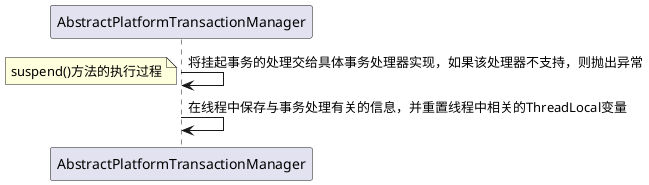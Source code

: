 @startuml
AbstractPlatformTransactionManager -> AbstractPlatformTransactionManager: 将挂起事务的处理交给具体事务处理器实现，如果该处理器不支持，则抛出异常
note left
suspend()方法的执行过程
end note
AbstractPlatformTransactionManager -> AbstractPlatformTransactionManager: 在线程中保存与事务处理有关的信息，并重置线程中相关的ThreadLocal变量
@enduml